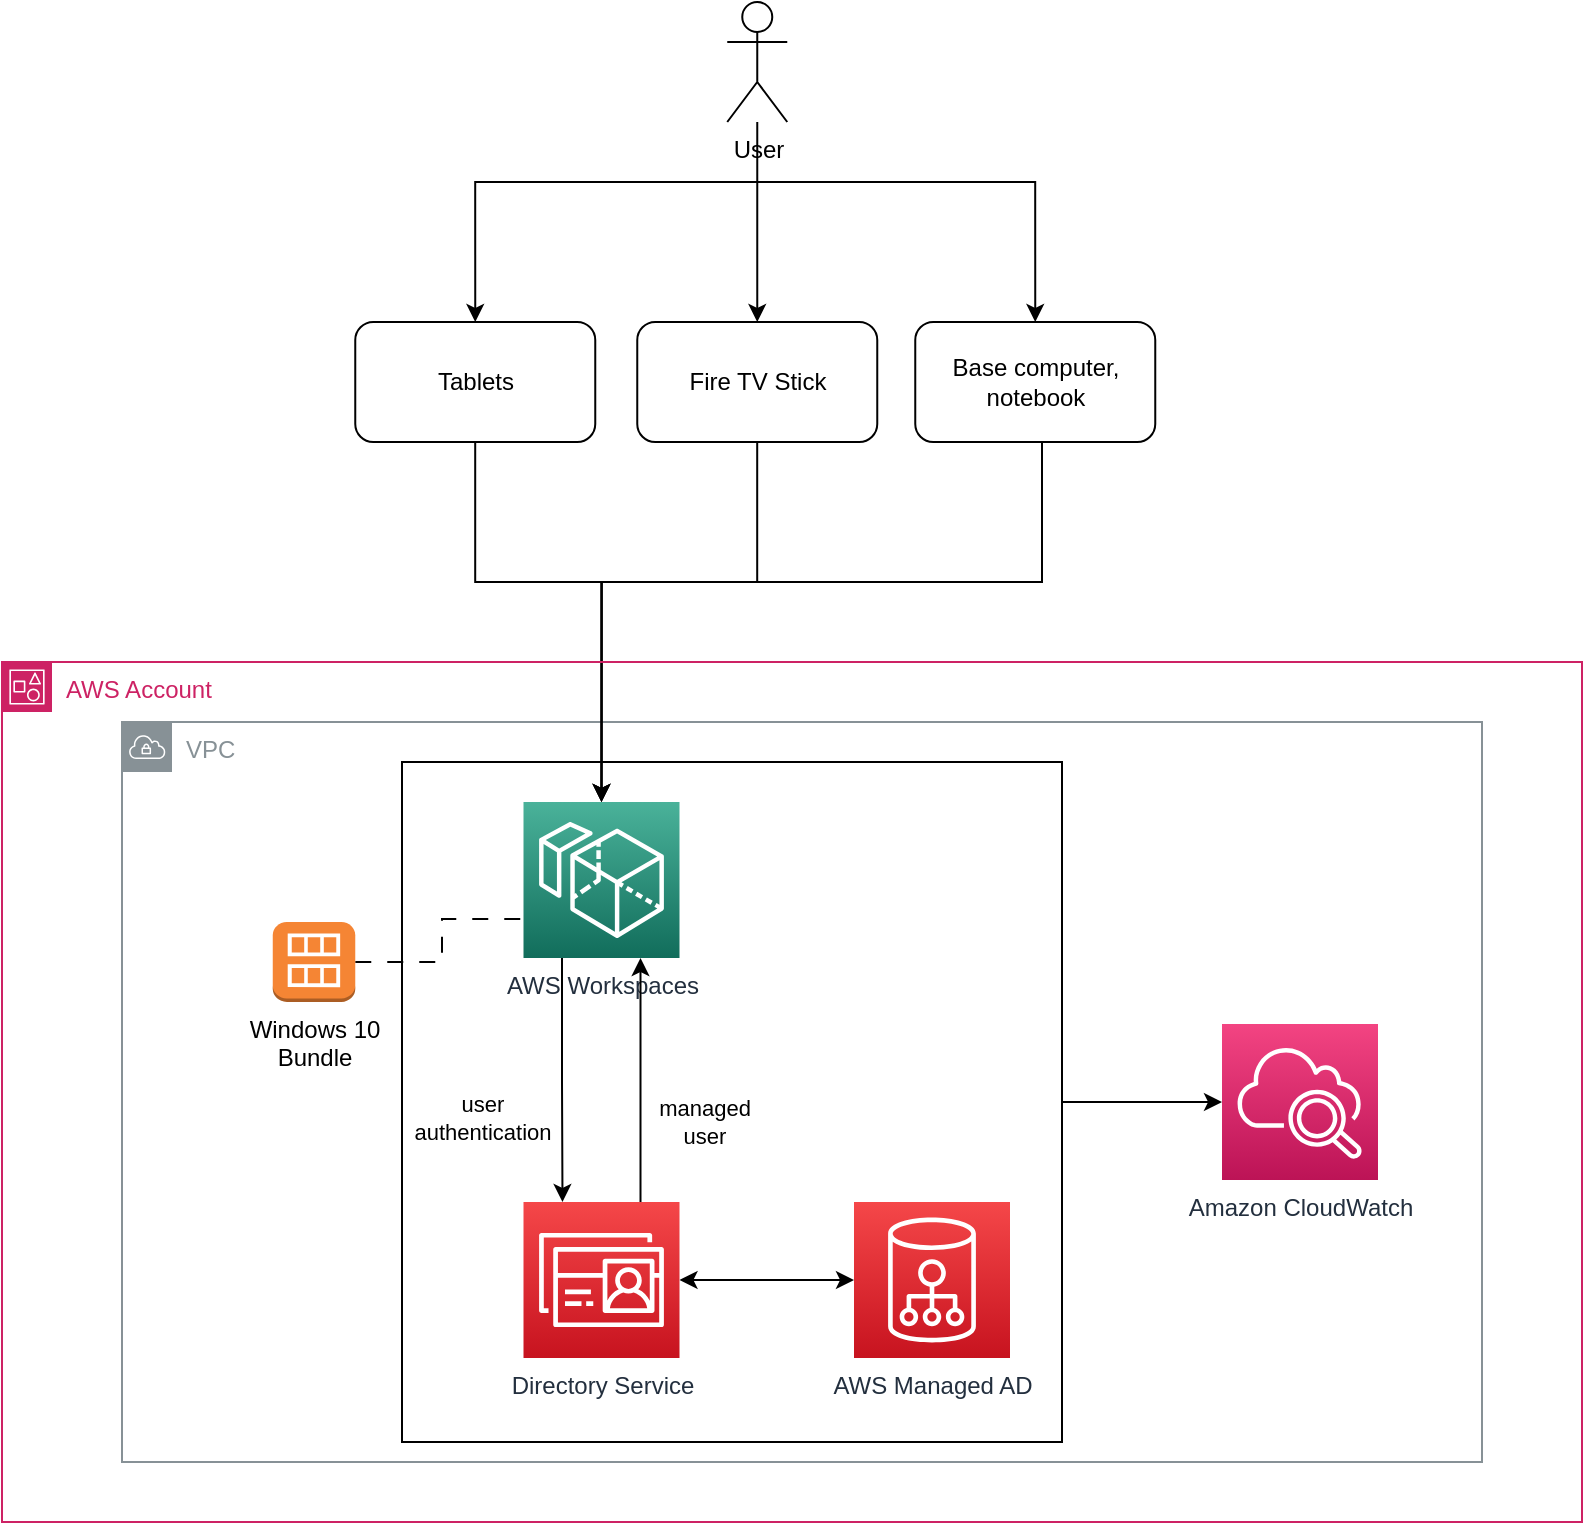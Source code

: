 <mxfile version="21.3.2" type="device">
  <diagram id="d6dRw2vUkmt04XP3Q4ES" name="Page-1">
    <mxGraphModel dx="1500" dy="784" grid="1" gridSize="10" guides="1" tooltips="1" connect="1" arrows="1" fold="1" page="1" pageScale="1" pageWidth="850" pageHeight="1100" math="0" shadow="0">
      <root>
        <mxCell id="0" />
        <mxCell id="1" parent="0" />
        <mxCell id="XPTqr4eP9nlIjBYoCOKv-3" value="VPC" style="sketch=0;outlineConnect=0;gradientColor=none;html=1;whiteSpace=wrap;fontSize=12;fontStyle=0;shape=mxgraph.aws4.group;grIcon=mxgraph.aws4.group_vpc;strokeColor=#879196;fillColor=none;verticalAlign=top;align=left;spacingLeft=30;fontColor=#879196;dashed=0;" parent="1" vertex="1">
          <mxGeometry x="80" y="370" width="680" height="370" as="geometry" />
        </mxCell>
        <mxCell id="IjwQ7RfniSSAgG7k8dG2-21" style="edgeStyle=orthogonalEdgeStyle;rounded=0;orthogonalLoop=1;jettySize=auto;html=1;entryX=0.5;entryY=0;entryDx=0;entryDy=0;entryPerimeter=0;" parent="1" source="IjwQ7RfniSSAgG7k8dG2-3" target="IjwQ7RfniSSAgG7k8dG2-6" edge="1">
          <mxGeometry relative="1" as="geometry">
            <Array as="points">
              <mxPoint x="397" y="300" />
              <mxPoint x="320" y="300" />
            </Array>
          </mxGeometry>
        </mxCell>
        <mxCell id="IjwQ7RfniSSAgG7k8dG2-3" value="Fire TV Stick " style="rounded=1;whiteSpace=wrap;html=1;" parent="1" vertex="1">
          <mxGeometry x="337.63" y="170" width="120" height="60" as="geometry" />
        </mxCell>
        <mxCell id="IjwQ7RfniSSAgG7k8dG2-10" style="edgeStyle=orthogonalEdgeStyle;rounded=0;orthogonalLoop=1;jettySize=auto;html=1;entryX=0.25;entryY=0;entryDx=0;entryDy=0;entryPerimeter=0;" parent="1" source="IjwQ7RfniSSAgG7k8dG2-6" target="rf60wUmHrjT9KDY4V9XP-1" edge="1">
          <mxGeometry relative="1" as="geometry">
            <Array as="points">
              <mxPoint x="300" y="550" />
              <mxPoint x="300" y="550" />
            </Array>
            <mxPoint x="306" y="560" as="targetPoint" />
          </mxGeometry>
        </mxCell>
        <mxCell id="IjwQ7RfniSSAgG7k8dG2-13" value="&lt;div&gt;user&lt;/div&gt;&lt;div&gt;authentication&lt;br&gt;&lt;/div&gt;" style="edgeLabel;html=1;align=center;verticalAlign=middle;resizable=0;points=[];" parent="IjwQ7RfniSSAgG7k8dG2-10" vertex="1" connectable="0">
          <mxGeometry x="-0.282" y="-2" relative="1" as="geometry">
            <mxPoint x="-38" y="36" as="offset" />
          </mxGeometry>
        </mxCell>
        <mxCell id="IjwQ7RfniSSAgG7k8dG2-6" value="&lt;div&gt;AWS Workspaces&lt;/div&gt;" style="sketch=0;points=[[0,0,0],[0.25,0,0],[0.5,0,0],[0.75,0,0],[1,0,0],[0,1,0],[0.25,1,0],[0.5,1,0],[0.75,1,0],[1,1,0],[0,0.25,0],[0,0.5,0],[0,0.75,0],[1,0.25,0],[1,0.5,0],[1,0.75,0]];outlineConnect=0;fontColor=#232F3E;gradientColor=#4AB29A;gradientDirection=north;fillColor=#116D5B;strokeColor=#ffffff;dashed=0;verticalLabelPosition=bottom;verticalAlign=top;align=center;html=1;fontSize=12;fontStyle=0;aspect=fixed;shape=mxgraph.aws4.resourceIcon;resIcon=mxgraph.aws4.workspaces;" parent="1" vertex="1">
          <mxGeometry x="280.75" y="410" width="78" height="78" as="geometry" />
        </mxCell>
        <mxCell id="IjwQ7RfniSSAgG7k8dG2-11" style="edgeStyle=orthogonalEdgeStyle;rounded=0;orthogonalLoop=1;jettySize=auto;html=1;entryX=0.75;entryY=1;entryDx=0;entryDy=0;entryPerimeter=0;exitX=0.75;exitY=0;exitDx=0;exitDy=0;exitPerimeter=0;" parent="1" source="rf60wUmHrjT9KDY4V9XP-1" target="IjwQ7RfniSSAgG7k8dG2-6" edge="1">
          <mxGeometry relative="1" as="geometry">
            <Array as="points" />
            <mxPoint x="339" y="560" as="sourcePoint" />
          </mxGeometry>
        </mxCell>
        <mxCell id="IjwQ7RfniSSAgG7k8dG2-12" value="&lt;div&gt;managed &lt;br&gt;&lt;/div&gt;&lt;div&gt;user&lt;/div&gt;" style="edgeLabel;html=1;align=center;verticalAlign=middle;resizable=0;points=[];" parent="IjwQ7RfniSSAgG7k8dG2-11" vertex="1" connectable="0">
          <mxGeometry x="-0.227" y="1" relative="1" as="geometry">
            <mxPoint x="32" y="7" as="offset" />
          </mxGeometry>
        </mxCell>
        <mxCell id="IjwQ7RfniSSAgG7k8dG2-24" style="edgeStyle=orthogonalEdgeStyle;rounded=0;orthogonalLoop=1;jettySize=auto;html=1;entryX=0;entryY=0.5;entryDx=0;entryDy=0;entryPerimeter=0;startArrow=classic;startFill=1;exitX=1;exitY=0.5;exitDx=0;exitDy=0;exitPerimeter=0;" parent="1" source="rf60wUmHrjT9KDY4V9XP-1" target="IjwQ7RfniSSAgG7k8dG2-23" edge="1">
          <mxGeometry relative="1" as="geometry">
            <mxPoint x="353.5" y="600.5" as="sourcePoint" />
            <Array as="points" />
          </mxGeometry>
        </mxCell>
        <mxCell id="IjwQ7RfniSSAgG7k8dG2-22" style="edgeStyle=orthogonalEdgeStyle;rounded=0;orthogonalLoop=1;jettySize=auto;html=1;entryX=0.5;entryY=0;entryDx=0;entryDy=0;entryPerimeter=0;" parent="1" source="IjwQ7RfniSSAgG7k8dG2-16" target="IjwQ7RfniSSAgG7k8dG2-6" edge="1">
          <mxGeometry relative="1" as="geometry">
            <Array as="points">
              <mxPoint x="540" y="300" />
              <mxPoint x="320" y="300" />
            </Array>
          </mxGeometry>
        </mxCell>
        <mxCell id="IjwQ7RfniSSAgG7k8dG2-16" value="Base computer, notebook" style="rounded=1;whiteSpace=wrap;html=1;" parent="1" vertex="1">
          <mxGeometry x="476.63" y="170" width="120" height="60" as="geometry" />
        </mxCell>
        <mxCell id="IjwQ7RfniSSAgG7k8dG2-20" style="edgeStyle=orthogonalEdgeStyle;rounded=0;orthogonalLoop=1;jettySize=auto;html=1;entryX=0.5;entryY=0;entryDx=0;entryDy=0;entryPerimeter=0;" parent="1" source="IjwQ7RfniSSAgG7k8dG2-18" target="IjwQ7RfniSSAgG7k8dG2-6" edge="1">
          <mxGeometry relative="1" as="geometry">
            <Array as="points">
              <mxPoint x="257" y="300" />
              <mxPoint x="320" y="300" />
            </Array>
          </mxGeometry>
        </mxCell>
        <mxCell id="IjwQ7RfniSSAgG7k8dG2-18" value="Tablets" style="rounded=1;whiteSpace=wrap;html=1;" parent="1" vertex="1">
          <mxGeometry x="196.63" y="170" width="120" height="60" as="geometry" />
        </mxCell>
        <mxCell id="IjwQ7RfniSSAgG7k8dG2-23" value="AWS Managed AD" style="sketch=0;points=[[0,0,0],[0.25,0,0],[0.5,0,0],[0.75,0,0],[1,0,0],[0,1,0],[0.25,1,0],[0.5,1,0],[0.75,1,0],[1,1,0],[0,0.25,0],[0,0.5,0],[0,0.75,0],[1,0.25,0],[1,0.5,0],[1,0.75,0]];outlineConnect=0;fontColor=#232F3E;gradientColor=#F54749;gradientDirection=north;fillColor=#C7131F;strokeColor=#ffffff;dashed=0;verticalLabelPosition=bottom;verticalAlign=top;align=center;html=1;fontSize=12;fontStyle=0;aspect=fixed;shape=mxgraph.aws4.resourceIcon;resIcon=mxgraph.aws4.cloud_directory;" parent="1" vertex="1">
          <mxGeometry x="446" y="610" width="78" height="78" as="geometry" />
        </mxCell>
        <mxCell id="IjwQ7RfniSSAgG7k8dG2-31" value="Amazon CloudWatch" style="sketch=0;points=[[0,0,0],[0.25,0,0],[0.5,0,0],[0.75,0,0],[1,0,0],[0,1,0],[0.25,1,0],[0.5,1,0],[0.75,1,0],[1,1,0],[0,0.25,0],[0,0.5,0],[0,0.75,0],[1,0.25,0],[1,0.5,0],[1,0.75,0]];points=[[0,0,0],[0.25,0,0],[0.5,0,0],[0.75,0,0],[1,0,0],[0,1,0],[0.25,1,0],[0.5,1,0],[0.75,1,0],[1,1,0],[0,0.25,0],[0,0.5,0],[0,0.75,0],[1,0.25,0],[1,0.5,0],[1,0.75,0]];outlineConnect=0;fontColor=#232F3E;gradientColor=#F34482;gradientDirection=north;fillColor=#BC1356;strokeColor=#ffffff;dashed=0;verticalLabelPosition=bottom;verticalAlign=top;align=center;html=1;fontSize=12;fontStyle=0;aspect=fixed;shape=mxgraph.aws4.resourceIcon;resIcon=mxgraph.aws4.cloudwatch_2;" parent="1" vertex="1">
          <mxGeometry x="630" y="521" width="78" height="78" as="geometry" />
        </mxCell>
        <mxCell id="rf60wUmHrjT9KDY4V9XP-1" value="Directory Service" style="sketch=0;points=[[0,0,0],[0.25,0,0],[0.5,0,0],[0.75,0,0],[1,0,0],[0,1,0],[0.25,1,0],[0.5,1,0],[0.75,1,0],[1,1,0],[0,0.25,0],[0,0.5,0],[0,0.75,0],[1,0.25,0],[1,0.5,0],[1,0.75,0]];outlineConnect=0;fontColor=#232F3E;gradientColor=#F54749;gradientDirection=north;fillColor=#C7131F;strokeColor=#ffffff;dashed=0;verticalLabelPosition=bottom;verticalAlign=top;align=center;html=1;fontSize=12;fontStyle=0;aspect=fixed;shape=mxgraph.aws4.resourceIcon;resIcon=mxgraph.aws4.directory_service;" parent="1" vertex="1">
          <mxGeometry x="280.75" y="610" width="78" height="78" as="geometry" />
        </mxCell>
        <mxCell id="XPTqr4eP9nlIjBYoCOKv-10" style="edgeStyle=orthogonalEdgeStyle;rounded=0;orthogonalLoop=1;jettySize=auto;html=1;entryX=0;entryY=0.75;entryDx=0;entryDy=0;entryPerimeter=0;endArrow=none;endFill=0;dashed=1;dashPattern=8 8;" parent="1" source="XPTqr4eP9nlIjBYoCOKv-5" target="IjwQ7RfniSSAgG7k8dG2-6" edge="1">
          <mxGeometry relative="1" as="geometry">
            <Array as="points">
              <mxPoint x="240" y="490" />
              <mxPoint x="240" y="469" />
            </Array>
          </mxGeometry>
        </mxCell>
        <mxCell id="XPTqr4eP9nlIjBYoCOKv-5" value="Windows 10 &lt;br&gt;Bundle" style="outlineConnect=0;dashed=0;verticalLabelPosition=bottom;verticalAlign=top;align=center;html=1;shape=mxgraph.aws3.ami;fillColor=#F58534;gradientColor=none;" parent="1" vertex="1">
          <mxGeometry x="155.38" y="470" width="41.25" height="40" as="geometry" />
        </mxCell>
        <mxCell id="XPTqr4eP9nlIjBYoCOKv-11" value="AWS Account" style="points=[[0,0],[0.25,0],[0.5,0],[0.75,0],[1,0],[1,0.25],[1,0.5],[1,0.75],[1,1],[0.75,1],[0.5,1],[0.25,1],[0,1],[0,0.75],[0,0.5],[0,0.25]];outlineConnect=0;gradientColor=none;html=1;whiteSpace=wrap;fontSize=12;fontStyle=0;container=1;pointerEvents=0;collapsible=0;recursiveResize=0;shape=mxgraph.aws4.group;grIcon=mxgraph.aws4.group_account;strokeColor=#CD2264;fillColor=none;verticalAlign=top;align=left;spacingLeft=30;fontColor=#CD2264;dashed=0;" parent="1" vertex="1">
          <mxGeometry x="20" y="340" width="790" height="430" as="geometry" />
        </mxCell>
        <mxCell id="XPTqr4eP9nlIjBYoCOKv-13" value="" style="rounded=0;whiteSpace=wrap;html=1;gradientColor=none;fillColor=none;" parent="XPTqr4eP9nlIjBYoCOKv-11" vertex="1">
          <mxGeometry x="200" y="50" width="330" height="340" as="geometry" />
        </mxCell>
        <mxCell id="XPTqr4eP9nlIjBYoCOKv-17" style="edgeStyle=orthogonalEdgeStyle;rounded=0;orthogonalLoop=1;jettySize=auto;html=1;" parent="1" source="XPTqr4eP9nlIjBYoCOKv-13" target="IjwQ7RfniSSAgG7k8dG2-31" edge="1">
          <mxGeometry relative="1" as="geometry" />
        </mxCell>
        <mxCell id="HX5V_HWNUlJfMmV4JM3K-6" style="edgeStyle=orthogonalEdgeStyle;rounded=0;orthogonalLoop=1;jettySize=auto;html=1;entryX=0.5;entryY=0;entryDx=0;entryDy=0;" edge="1" parent="1" source="IjwQ7RfniSSAgG7k8dG2-1" target="IjwQ7RfniSSAgG7k8dG2-3">
          <mxGeometry relative="1" as="geometry" />
        </mxCell>
        <mxCell id="HX5V_HWNUlJfMmV4JM3K-7" style="edgeStyle=orthogonalEdgeStyle;rounded=0;orthogonalLoop=1;jettySize=auto;html=1;entryX=0.5;entryY=0;entryDx=0;entryDy=0;" edge="1" parent="1" target="IjwQ7RfniSSAgG7k8dG2-18">
          <mxGeometry relative="1" as="geometry">
            <mxPoint x="398" y="100" as="sourcePoint" />
            <Array as="points">
              <mxPoint x="398" y="100" />
              <mxPoint x="257" y="100" />
            </Array>
          </mxGeometry>
        </mxCell>
        <mxCell id="HX5V_HWNUlJfMmV4JM3K-8" style="edgeStyle=orthogonalEdgeStyle;rounded=0;orthogonalLoop=1;jettySize=auto;html=1;entryX=0.5;entryY=0;entryDx=0;entryDy=0;" edge="1" parent="1" target="IjwQ7RfniSSAgG7k8dG2-16">
          <mxGeometry relative="1" as="geometry">
            <mxPoint x="398" y="100" as="sourcePoint" />
            <Array as="points">
              <mxPoint x="398" y="100" />
              <mxPoint x="537" y="100" />
            </Array>
          </mxGeometry>
        </mxCell>
        <mxCell id="IjwQ7RfniSSAgG7k8dG2-1" value="User" style="shape=umlActor;verticalLabelPosition=bottom;verticalAlign=top;html=1;outlineConnect=0;" parent="1" vertex="1">
          <mxGeometry x="382.63" y="10" width="30" height="60" as="geometry" />
        </mxCell>
      </root>
    </mxGraphModel>
  </diagram>
</mxfile>
